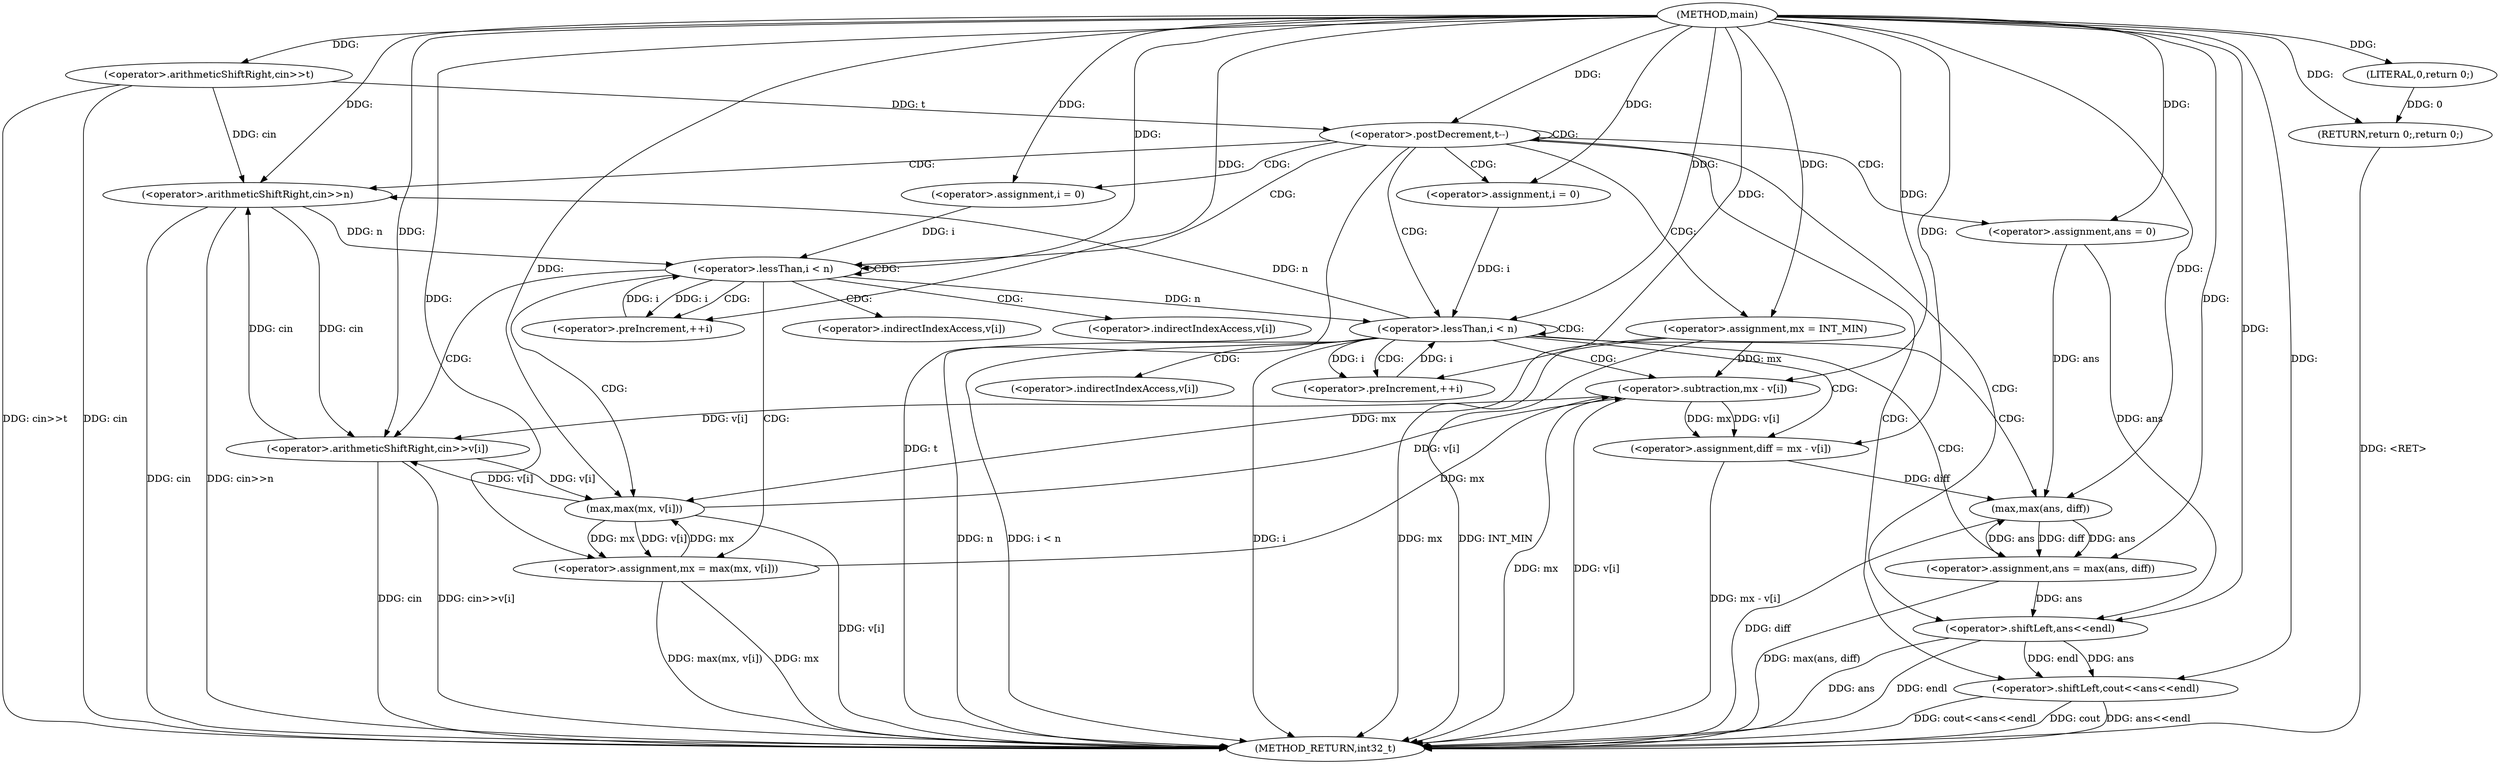 digraph "main" {  
"1000103" [label = "(METHOD,main)" ]
"1000180" [label = "(METHOD_RETURN,int32_t)" ]
"1000107" [label = "(<operator>.arithmeticShiftRight,cin>>t)" ]
"1000178" [label = "(RETURN,return 0;,return 0;)" ]
"1000111" [label = "(<operator>.postDecrement,t--)" ]
"1000179" [label = "(LITERAL,0,return 0;)" ]
"1000114" [label = "(<operator>.arithmeticShiftRight,cin>>n)" ]
"1000119" [label = "(<operator>.assignment,mx = INT_MIN)" ]
"1000146" [label = "(<operator>.assignment,ans = 0)" ]
"1000173" [label = "(<operator>.shiftLeft,cout<<ans<<endl)" ]
"1000124" [label = "(<operator>.assignment,i = 0)" ]
"1000127" [label = "(<operator>.lessThan,i < n)" ]
"1000130" [label = "(<operator>.preIncrement,++i)" ]
"1000151" [label = "(<operator>.assignment,i = 0)" ]
"1000154" [label = "(<operator>.lessThan,i < n)" ]
"1000157" [label = "(<operator>.preIncrement,++i)" ]
"1000133" [label = "(<operator>.arithmeticShiftRight,cin>>v[i])" ]
"1000138" [label = "(<operator>.assignment,mx = max(mx, v[i]))" ]
"1000161" [label = "(<operator>.assignment,diff = mx - v[i])" ]
"1000168" [label = "(<operator>.assignment,ans = max(ans, diff))" ]
"1000175" [label = "(<operator>.shiftLeft,ans<<endl)" ]
"1000140" [label = "(max,max(mx, v[i]))" ]
"1000163" [label = "(<operator>.subtraction,mx - v[i])" ]
"1000170" [label = "(max,max(ans, diff))" ]
"1000135" [label = "(<operator>.indirectIndexAccess,v[i])" ]
"1000142" [label = "(<operator>.indirectIndexAccess,v[i])" ]
"1000165" [label = "(<operator>.indirectIndexAccess,v[i])" ]
  "1000178" -> "1000180"  [ label = "DDG: <RET>"] 
  "1000107" -> "1000180"  [ label = "DDG: cin"] 
  "1000107" -> "1000180"  [ label = "DDG: cin>>t"] 
  "1000111" -> "1000180"  [ label = "DDG: t"] 
  "1000114" -> "1000180"  [ label = "DDG: cin"] 
  "1000114" -> "1000180"  [ label = "DDG: cin>>n"] 
  "1000119" -> "1000180"  [ label = "DDG: mx"] 
  "1000154" -> "1000180"  [ label = "DDG: i"] 
  "1000154" -> "1000180"  [ label = "DDG: n"] 
  "1000154" -> "1000180"  [ label = "DDG: i < n"] 
  "1000175" -> "1000180"  [ label = "DDG: ans"] 
  "1000173" -> "1000180"  [ label = "DDG: ans<<endl"] 
  "1000173" -> "1000180"  [ label = "DDG: cout<<ans<<endl"] 
  "1000163" -> "1000180"  [ label = "DDG: mx"] 
  "1000163" -> "1000180"  [ label = "DDG: v[i]"] 
  "1000161" -> "1000180"  [ label = "DDG: mx - v[i]"] 
  "1000170" -> "1000180"  [ label = "DDG: diff"] 
  "1000168" -> "1000180"  [ label = "DDG: max(ans, diff)"] 
  "1000133" -> "1000180"  [ label = "DDG: cin"] 
  "1000133" -> "1000180"  [ label = "DDG: cin>>v[i]"] 
  "1000138" -> "1000180"  [ label = "DDG: mx"] 
  "1000140" -> "1000180"  [ label = "DDG: v[i]"] 
  "1000138" -> "1000180"  [ label = "DDG: max(mx, v[i])"] 
  "1000119" -> "1000180"  [ label = "DDG: INT_MIN"] 
  "1000175" -> "1000180"  [ label = "DDG: endl"] 
  "1000173" -> "1000180"  [ label = "DDG: cout"] 
  "1000179" -> "1000178"  [ label = "DDG: 0"] 
  "1000103" -> "1000178"  [ label = "DDG: "] 
  "1000103" -> "1000107"  [ label = "DDG: "] 
  "1000103" -> "1000179"  [ label = "DDG: "] 
  "1000107" -> "1000111"  [ label = "DDG: t"] 
  "1000103" -> "1000111"  [ label = "DDG: "] 
  "1000103" -> "1000119"  [ label = "DDG: "] 
  "1000103" -> "1000146"  [ label = "DDG: "] 
  "1000107" -> "1000114"  [ label = "DDG: cin"] 
  "1000133" -> "1000114"  [ label = "DDG: cin"] 
  "1000103" -> "1000114"  [ label = "DDG: "] 
  "1000154" -> "1000114"  [ label = "DDG: n"] 
  "1000103" -> "1000124"  [ label = "DDG: "] 
  "1000103" -> "1000151"  [ label = "DDG: "] 
  "1000103" -> "1000173"  [ label = "DDG: "] 
  "1000175" -> "1000173"  [ label = "DDG: ans"] 
  "1000175" -> "1000173"  [ label = "DDG: endl"] 
  "1000124" -> "1000127"  [ label = "DDG: i"] 
  "1000130" -> "1000127"  [ label = "DDG: i"] 
  "1000103" -> "1000127"  [ label = "DDG: "] 
  "1000114" -> "1000127"  [ label = "DDG: n"] 
  "1000127" -> "1000130"  [ label = "DDG: i"] 
  "1000103" -> "1000130"  [ label = "DDG: "] 
  "1000140" -> "1000138"  [ label = "DDG: v[i]"] 
  "1000140" -> "1000138"  [ label = "DDG: mx"] 
  "1000151" -> "1000154"  [ label = "DDG: i"] 
  "1000157" -> "1000154"  [ label = "DDG: i"] 
  "1000103" -> "1000154"  [ label = "DDG: "] 
  "1000127" -> "1000154"  [ label = "DDG: n"] 
  "1000154" -> "1000157"  [ label = "DDG: i"] 
  "1000103" -> "1000157"  [ label = "DDG: "] 
  "1000163" -> "1000161"  [ label = "DDG: mx"] 
  "1000163" -> "1000161"  [ label = "DDG: v[i]"] 
  "1000170" -> "1000168"  [ label = "DDG: ans"] 
  "1000170" -> "1000168"  [ label = "DDG: diff"] 
  "1000146" -> "1000175"  [ label = "DDG: ans"] 
  "1000168" -> "1000175"  [ label = "DDG: ans"] 
  "1000103" -> "1000175"  [ label = "DDG: "] 
  "1000114" -> "1000133"  [ label = "DDG: cin"] 
  "1000103" -> "1000133"  [ label = "DDG: "] 
  "1000163" -> "1000133"  [ label = "DDG: v[i]"] 
  "1000140" -> "1000133"  [ label = "DDG: v[i]"] 
  "1000103" -> "1000138"  [ label = "DDG: "] 
  "1000103" -> "1000161"  [ label = "DDG: "] 
  "1000103" -> "1000168"  [ label = "DDG: "] 
  "1000119" -> "1000140"  [ label = "DDG: mx"] 
  "1000138" -> "1000140"  [ label = "DDG: mx"] 
  "1000103" -> "1000140"  [ label = "DDG: "] 
  "1000133" -> "1000140"  [ label = "DDG: v[i]"] 
  "1000119" -> "1000163"  [ label = "DDG: mx"] 
  "1000138" -> "1000163"  [ label = "DDG: mx"] 
  "1000103" -> "1000163"  [ label = "DDG: "] 
  "1000140" -> "1000163"  [ label = "DDG: v[i]"] 
  "1000146" -> "1000170"  [ label = "DDG: ans"] 
  "1000168" -> "1000170"  [ label = "DDG: ans"] 
  "1000103" -> "1000170"  [ label = "DDG: "] 
  "1000161" -> "1000170"  [ label = "DDG: diff"] 
  "1000111" -> "1000127"  [ label = "CDG: "] 
  "1000111" -> "1000119"  [ label = "CDG: "] 
  "1000111" -> "1000114"  [ label = "CDG: "] 
  "1000111" -> "1000111"  [ label = "CDG: "] 
  "1000111" -> "1000173"  [ label = "CDG: "] 
  "1000111" -> "1000175"  [ label = "CDG: "] 
  "1000111" -> "1000124"  [ label = "CDG: "] 
  "1000111" -> "1000154"  [ label = "CDG: "] 
  "1000111" -> "1000151"  [ label = "CDG: "] 
  "1000111" -> "1000146"  [ label = "CDG: "] 
  "1000127" -> "1000127"  [ label = "CDG: "] 
  "1000127" -> "1000142"  [ label = "CDG: "] 
  "1000127" -> "1000135"  [ label = "CDG: "] 
  "1000127" -> "1000133"  [ label = "CDG: "] 
  "1000127" -> "1000130"  [ label = "CDG: "] 
  "1000127" -> "1000140"  [ label = "CDG: "] 
  "1000127" -> "1000138"  [ label = "CDG: "] 
  "1000154" -> "1000161"  [ label = "CDG: "] 
  "1000154" -> "1000165"  [ label = "CDG: "] 
  "1000154" -> "1000157"  [ label = "CDG: "] 
  "1000154" -> "1000163"  [ label = "CDG: "] 
  "1000154" -> "1000168"  [ label = "CDG: "] 
  "1000154" -> "1000154"  [ label = "CDG: "] 
  "1000154" -> "1000170"  [ label = "CDG: "] 
}
